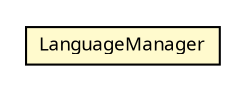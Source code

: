 #!/usr/local/bin/dot
#
# Class diagram 
# Generated by UMLGraph version R5_6 (http://www.umlgraph.org/)
#

digraph G {
	edge [fontname="Trebuchet MS",fontsize=10,labelfontname="Trebuchet MS",labelfontsize=10];
	node [fontname="Trebuchet MS",fontsize=10,shape=plaintext];
	nodesep=0.25;
	ranksep=0.5;
	// se.cambio.cds.gdl.editor.util.LanguageManager
	c246780 [label=<<table title="se.cambio.cds.gdl.editor.util.LanguageManager" border="0" cellborder="1" cellspacing="0" cellpadding="2" port="p" bgcolor="lemonChiffon" href="./LanguageManager.html">
		<tr><td><table border="0" cellspacing="0" cellpadding="1">
<tr><td align="center" balign="center"><font face="Trebuchet MS"> LanguageManager </font></td></tr>
		</table></td></tr>
		</table>>, URL="./LanguageManager.html", fontname="Trebuchet MS", fontcolor="black", fontsize=9.0];
}

